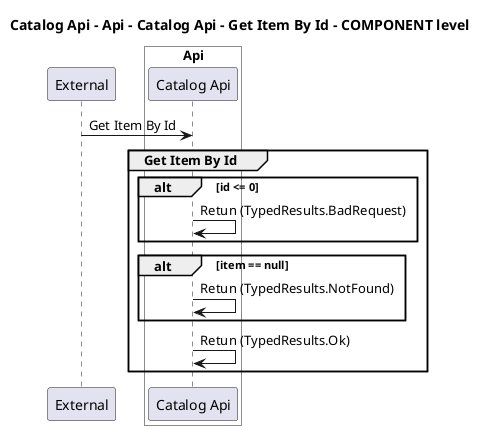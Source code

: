 @startuml

title Catalog Api - Api - Catalog Api - Get Item By Id - COMPONENT level

participant "External" as C4InterFlow.SoftwareSystems.ExternalSystem

box "Catalog Api" #White
    
box "Api" #White
    participant "Catalog Api" as dotnet.eShop.Architecture.SoftwareSystems.CatalogApi.Containers.Api.Components.CatalogApi
end box

end box


C4InterFlow.SoftwareSystems.ExternalSystem -> dotnet.eShop.Architecture.SoftwareSystems.CatalogApi.Containers.Api.Components.CatalogApi : Get Item By Id
group Get Item By Id
alt id <= 0
dotnet.eShop.Architecture.SoftwareSystems.CatalogApi.Containers.Api.Components.CatalogApi -> dotnet.eShop.Architecture.SoftwareSystems.CatalogApi.Containers.Api.Components.CatalogApi : Retun (TypedResults.BadRequest)
end
alt item == null
dotnet.eShop.Architecture.SoftwareSystems.CatalogApi.Containers.Api.Components.CatalogApi -> dotnet.eShop.Architecture.SoftwareSystems.CatalogApi.Containers.Api.Components.CatalogApi : Retun (TypedResults.NotFound)
end
dotnet.eShop.Architecture.SoftwareSystems.CatalogApi.Containers.Api.Components.CatalogApi -> dotnet.eShop.Architecture.SoftwareSystems.CatalogApi.Containers.Api.Components.CatalogApi : Retun (TypedResults.Ok)
end


@enduml
